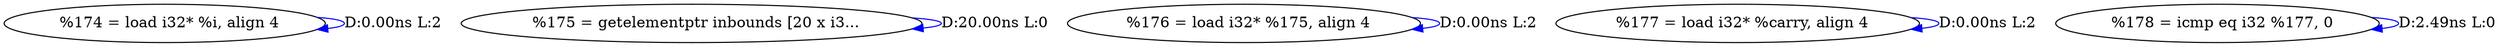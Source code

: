digraph {
Node0x2d13000[label="  %174 = load i32* %i, align 4"];
Node0x2d13000 -> Node0x2d13000[label="D:0.00ns L:2",color=blue];
Node0x2d130e0[label="  %175 = getelementptr inbounds [20 x i3..."];
Node0x2d130e0 -> Node0x2d130e0[label="D:20.00ns L:0",color=blue];
Node0x2d131c0[label="  %176 = load i32* %175, align 4"];
Node0x2d131c0 -> Node0x2d131c0[label="D:0.00ns L:2",color=blue];
Node0x2d13380[label="  %177 = load i32* %carry, align 4"];
Node0x2d13380 -> Node0x2d13380[label="D:0.00ns L:2",color=blue];
Node0x2d13460[label="  %178 = icmp eq i32 %177, 0"];
Node0x2d13460 -> Node0x2d13460[label="D:2.49ns L:0",color=blue];
}
